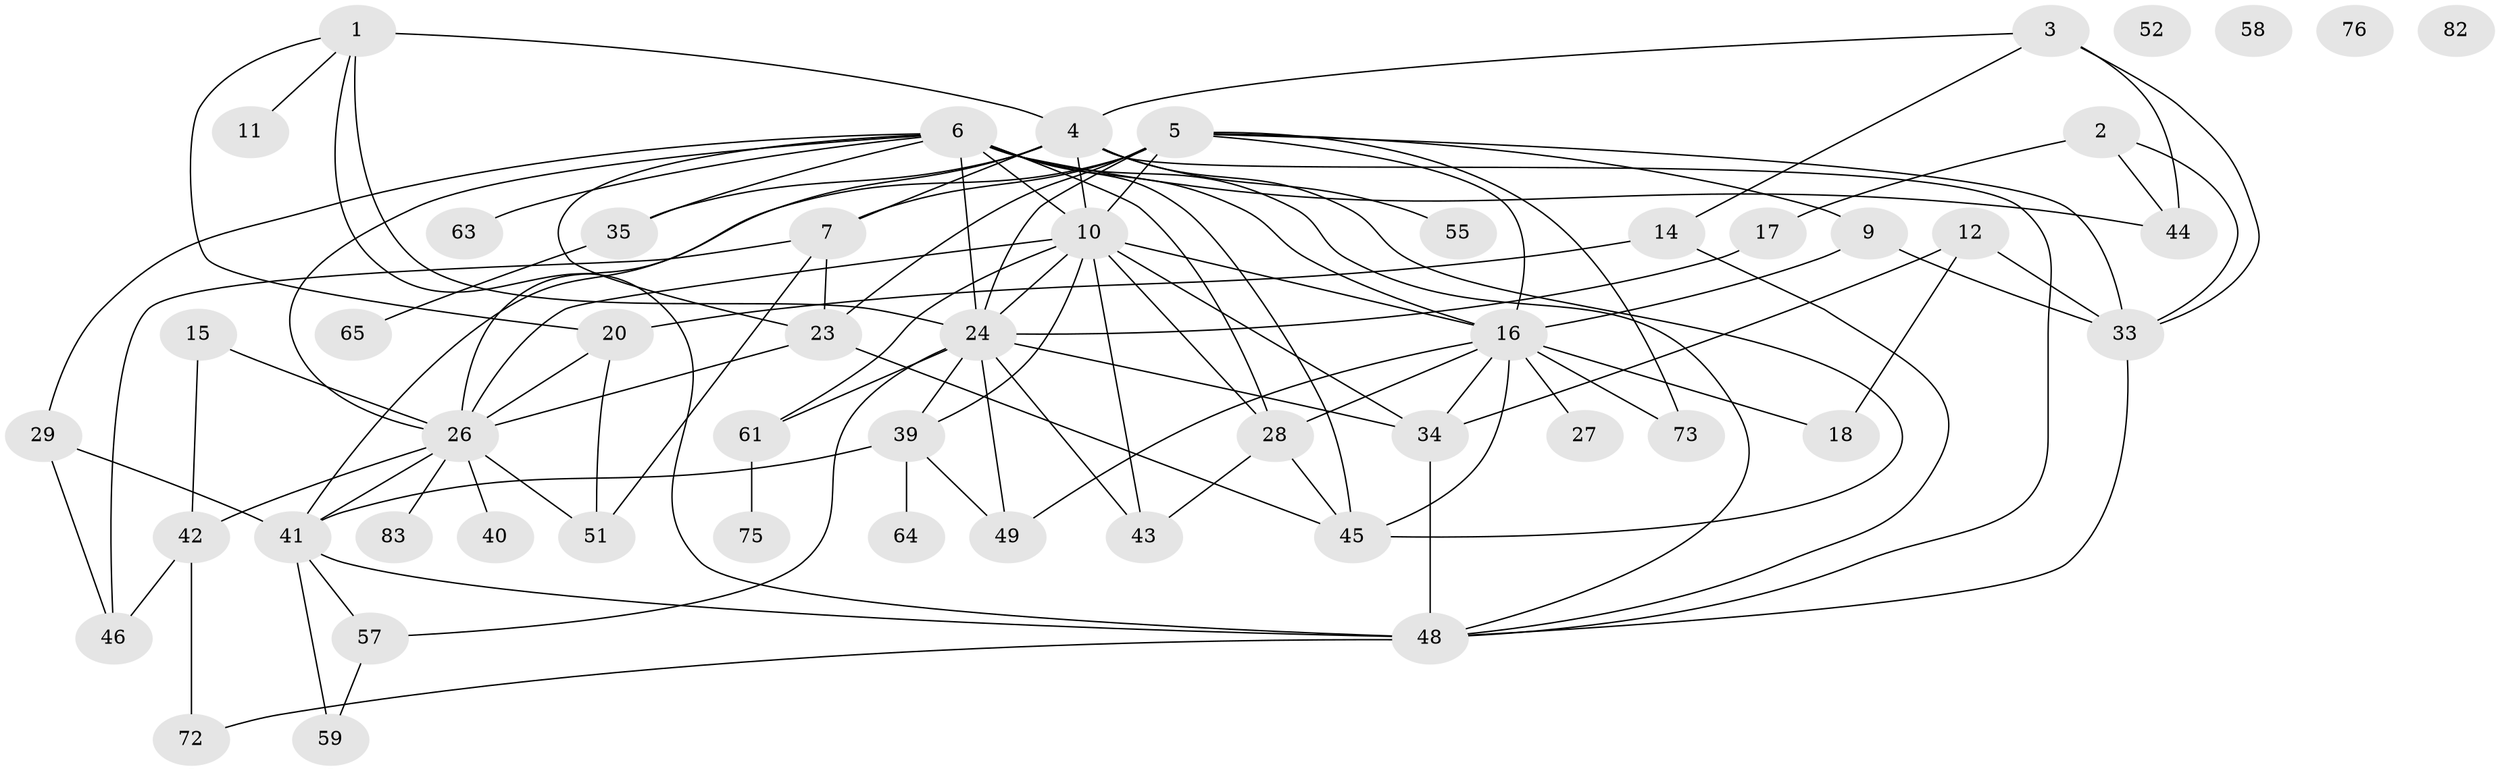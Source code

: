 // original degree distribution, {4: 0.16091954022988506, 3: 0.3218390804597701, 6: 0.06896551724137931, 2: 0.11494252873563218, 7: 0.05747126436781609, 8: 0.011494252873563218, 1: 0.11494252873563218, 5: 0.10344827586206896, 0: 0.04597701149425287}
// Generated by graph-tools (version 1.1) at 2025/16/03/04/25 18:16:41]
// undirected, 52 vertices, 101 edges
graph export_dot {
graph [start="1"]
  node [color=gray90,style=filled];
  1 [super="+22+60"];
  2;
  3 [super="+87"];
  4 [super="+36"];
  5 [super="+25"];
  6 [super="+8"];
  7;
  9;
  10 [super="+79+67"];
  11;
  12 [super="+13"];
  14;
  15;
  16 [super="+21+31"];
  17;
  18;
  20;
  23 [super="+37"];
  24 [super="+85+86+74+77"];
  26 [super="+32"];
  27;
  28 [super="+50"];
  29;
  33;
  34 [super="+47"];
  35;
  39 [super="+69"];
  40;
  41 [super="+71"];
  42 [super="+62"];
  43;
  44;
  45;
  46;
  48 [super="+54"];
  49;
  51;
  52;
  55 [super="+68"];
  57;
  58;
  59;
  61;
  63;
  64;
  65;
  72;
  73;
  75;
  76;
  82;
  83;
  1 -- 11 [weight=2];
  1 -- 48;
  1 -- 24 [weight=3];
  1 -- 20;
  1 -- 4;
  2 -- 17;
  2 -- 33;
  2 -- 44;
  3 -- 14;
  3 -- 44;
  3 -- 33;
  3 -- 4;
  4 -- 45;
  4 -- 55;
  4 -- 10;
  4 -- 48;
  4 -- 35;
  4 -- 7;
  4 -- 26;
  5 -- 16 [weight=2];
  5 -- 33;
  5 -- 7 [weight=2];
  5 -- 9;
  5 -- 10;
  5 -- 73;
  5 -- 41;
  5 -- 23;
  5 -- 24;
  6 -- 63;
  6 -- 28;
  6 -- 35;
  6 -- 10;
  6 -- 44;
  6 -- 45;
  6 -- 48;
  6 -- 23 [weight=2];
  6 -- 24 [weight=2];
  6 -- 26;
  6 -- 29;
  6 -- 16;
  7 -- 46;
  7 -- 51;
  7 -- 23;
  9 -- 33;
  9 -- 16;
  10 -- 26;
  10 -- 43;
  10 -- 61;
  10 -- 16;
  10 -- 24;
  10 -- 28;
  10 -- 34;
  10 -- 39;
  12 -- 18;
  12 -- 34;
  12 -- 33;
  14 -- 20;
  14 -- 48;
  15 -- 26 [weight=2];
  15 -- 42;
  16 -- 34;
  16 -- 73;
  16 -- 45;
  16 -- 49;
  16 -- 18;
  16 -- 27;
  16 -- 28;
  17 -- 24;
  20 -- 51;
  20 -- 26;
  23 -- 45;
  23 -- 26;
  24 -- 57;
  24 -- 39;
  24 -- 34;
  24 -- 49;
  24 -- 43;
  24 -- 61;
  26 -- 83;
  26 -- 42 [weight=2];
  26 -- 51;
  26 -- 40;
  26 -- 41;
  28 -- 43;
  28 -- 45;
  29 -- 41;
  29 -- 46;
  33 -- 48;
  34 -- 48 [weight=2];
  35 -- 65;
  39 -- 49;
  39 -- 64;
  39 -- 41;
  41 -- 57;
  41 -- 48;
  41 -- 59;
  42 -- 46;
  42 -- 72 [weight=2];
  48 -- 72;
  57 -- 59;
  61 -- 75;
}
